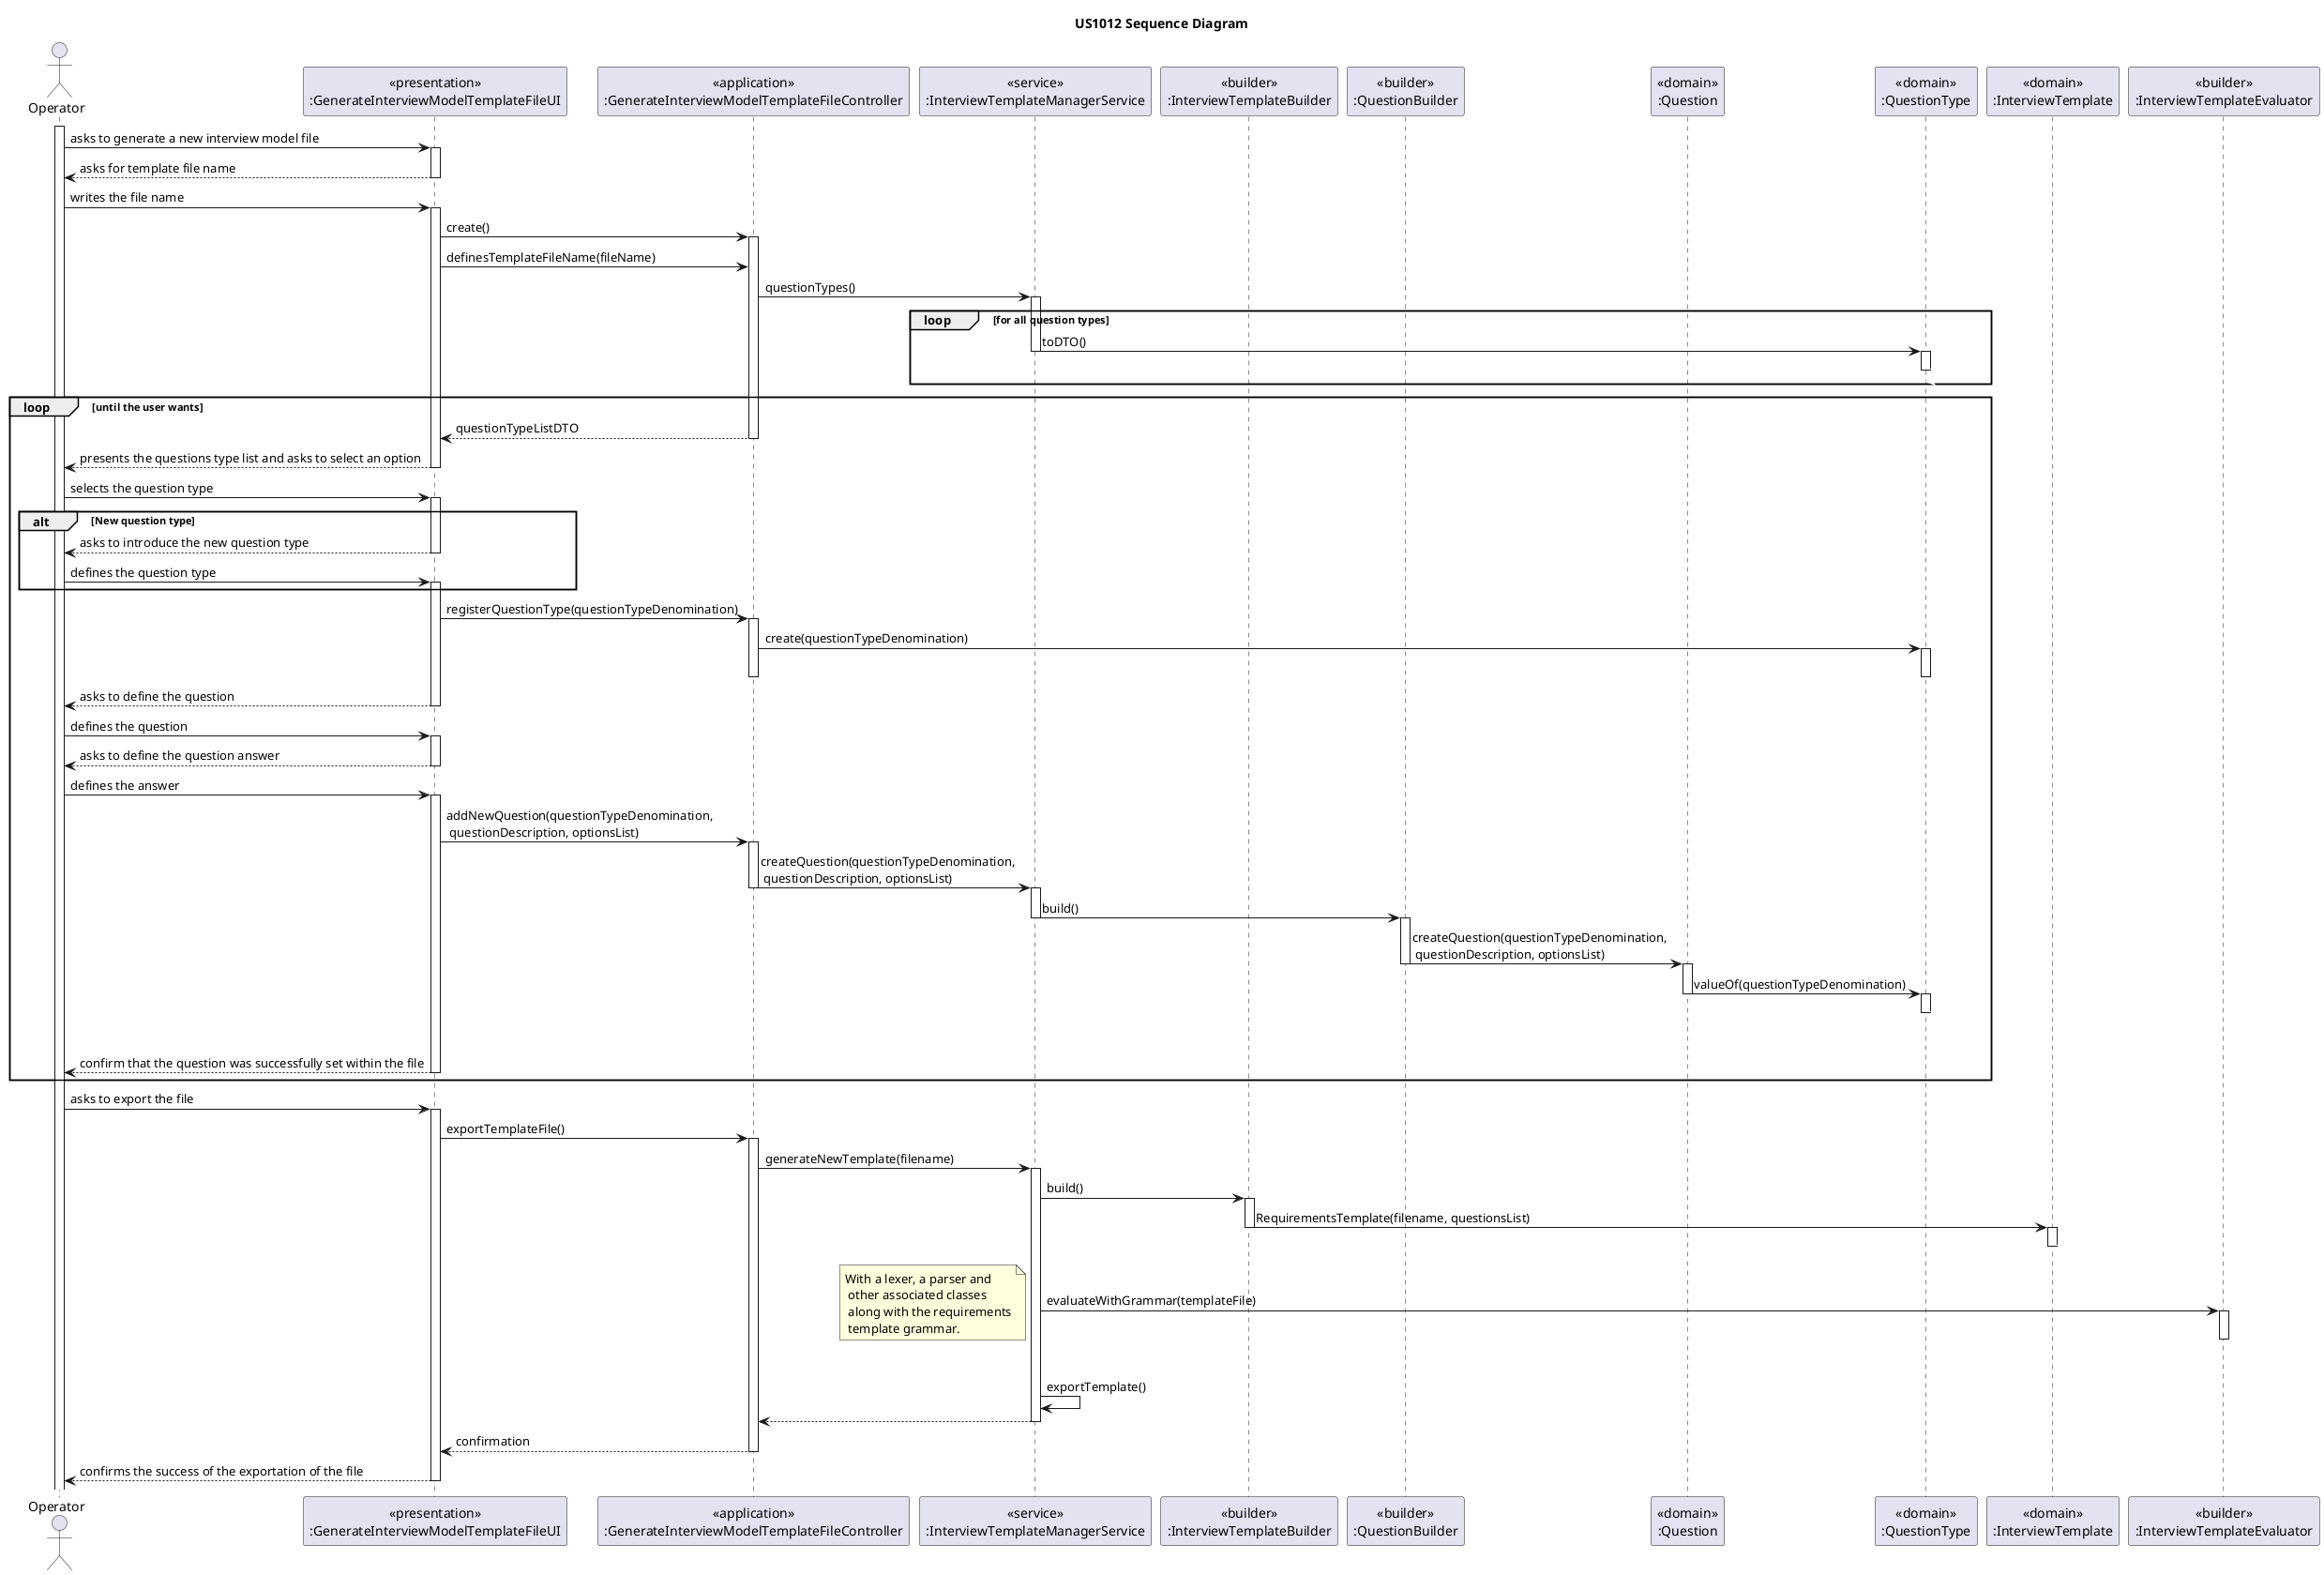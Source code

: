 @startuml

title US1012 Sequence Diagram

actor "Operator" as USER

participant "<<presentation>>\n:GenerateInterviewModelTemplateFileUI" as UI
participant "<<application>>\n:GenerateInterviewModelTemplateFileController" as CTRL
participant "<<service>>\n:InterviewTemplateManagerService" as InterviewService
participant "<<builder>>\n:InterviewTemplateBuilder" as InterviewBuilder
participant "<<builder>>\n:QuestionBuilder" as QuestionBuilder
participant "<<domain>>\n:Question" as Question
participant "<<domain>>\n:QuestionType" as QuestionType
participant "<<domain>>\n:InterviewTemplate" as InterviewTemplate
participant "<<builder>>\n:InterviewTemplateEvaluator" as InterviewEvaluator


activate USER

USER -> UI : asks to generate a new interview model file
activate UI

UI --> USER : asks for template file name
deactivate UI


USER -> UI : writes the file name
activate UI

UI -> CTRL : create()
activate CTRL

UI -> CTRL : definesTemplateFileName(fileName)

CTRL -> InterviewService :  questionTypes()
activate InterviewService


    loop for all question types
        InterviewService -> QuestionType : toDTO()
    deactivate InterviewService
    activate QuestionType
        QuestionType -[#white]> QuestionType
    deactivate QuestionType
    end loop

loop until the user wants

CTRL --> UI : questionTypeListDTO
deactivate CTRL

UI --> USER : presents the questions type list and asks to select an option
deactivate UI

USER -> UI : selects the question type

 alt New question type
        activate UI

                UI --> USER : asks to introduce the new question type
                deactivate UI

                USER -> UI : defines the question type

                activate UI

'                UI --> UI : registers the new question type in the questions type list

    end alt


UI -> CTRL : registerQuestionType(questionTypeDenomination)
activate CTRL

CTRL -> QuestionType : create(questionTypeDenomination)
activate QuestionType
deactivate QuestionType

deactivate CTRL

UI --> USER : asks to define the question
deactivate UI

USER -> UI : defines the question
activate UI

UI --> USER : asks to define the question answer
deactivate UI

USER -> UI : defines the answer
activate UI


UI -> CTRL : addNewQuestion(questionTypeDenomination,\n questionDescription, optionsList)
activate CTRL


CTRL -> InterviewService : createQuestion(questionTypeDenomination,\n questionDescription, optionsList)
deactivate CTRL
activate InterviewService

    InterviewService -> QuestionBuilder : build()
    deactivate InterviewService
    activate QuestionBuilder

    QuestionBuilder -> Question: createQuestion(questionTypeDenomination,\n questionDescription, optionsList)
    deactivate QuestionBuilder
    activate Question
        Question -> QuestionType : valueOf(questionTypeDenomination)
        deactivate Question
        activate QuestionType
           QuestionType -[#white]> QuestionType
        deactivate QuestionType
|||

UI --> USER : confirm that the question was successfully set within the file
deactivate UI


end loop

USER -> UI : asks to export the file
activate UI

UI -> CTRL : exportTemplateFile()
activate CTRL

    CTRL -> InterviewService : generateNewTemplate(filename)
    activate InterviewService

        InterviewService -> InterviewBuilder : build()
    activate InterviewBuilder

        InterviewBuilder -> InterviewTemplate : RequirementsTemplate(filename, questionsList)
    deactivate InterviewBuilder
    activate InterviewTemplate
        InterviewTemplate -[#white]> InterviewTemplate
    deactivate InterviewTemplate

    InterviewService -> InterviewEvaluator : evaluateWithGrammar(templateFile)
    note left: With a lexer, a parser and\n other associated classes\n along with the requirements\n template grammar.
    activate InterviewEvaluator
    deactivate InterviewEvaluator

    InterviewService -> InterviewService : exportTemplate()
    InterviewService --> CTRL
    deactivate InterviewService

    CTRL --> UI : confirmation
    deactivate CTRL

UI --> USER : confirms the success of the exportation of the file
deactivate UI


@enduml